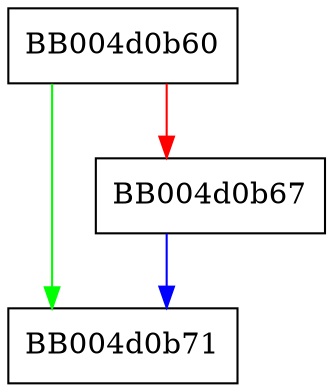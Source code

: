 digraph init_session_ticket {
  node [shape="box"];
  graph [splines=ortho];
  BB004d0b60 -> BB004d0b71 [color="green"];
  BB004d0b60 -> BB004d0b67 [color="red"];
  BB004d0b67 -> BB004d0b71 [color="blue"];
}